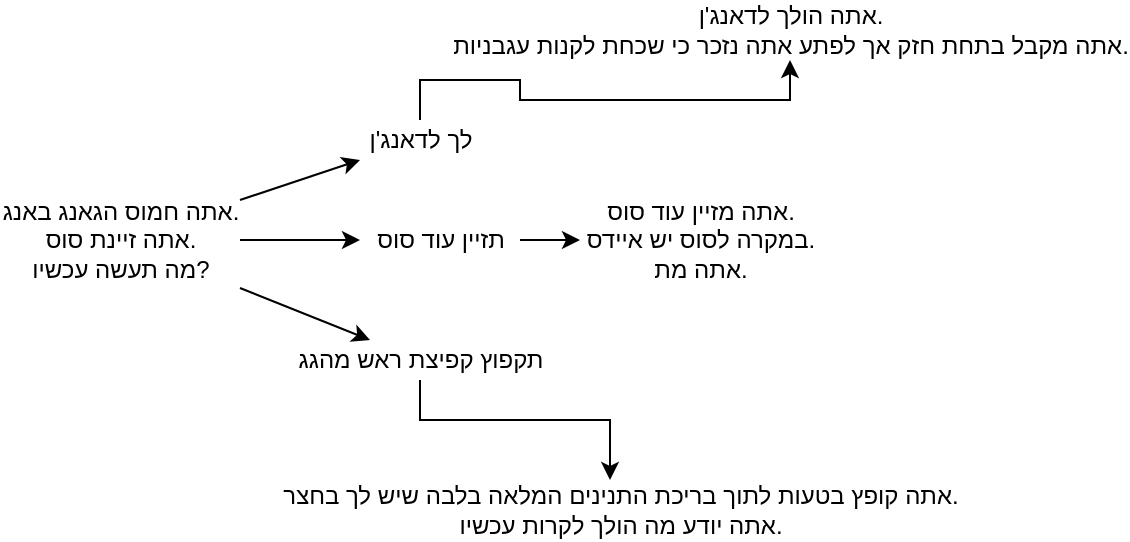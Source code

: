 <mxfile version="14.1.2" type="github">
  <diagram id="Cu5V5KgqSv17Ko4OS9BQ" name="Page-1">
    <mxGraphModel dx="687" dy="374" grid="1" gridSize="10" guides="1" tooltips="1" connect="1" arrows="1" fold="1" page="1" pageScale="1" pageWidth="2400" pageHeight="1400" math="0" shadow="0">
      <root>
        <mxCell id="0" />
        <mxCell id="1" parent="0" />
        <mxCell id="gz2-CgeXObaSSJoPXU8p-1" value="אתה חמוס הגאנג באנג.&lt;br&gt;אתה זיינת סוס.&lt;br&gt;מה תעשה עכשיו?" style="text;html=1;align=center;verticalAlign=middle;resizable=0;points=[];autosize=1;" vertex="1" parent="1">
          <mxGeometry x="10" y="555" width="120" height="50" as="geometry" />
        </mxCell>
        <mxCell id="gz2-CgeXObaSSJoPXU8p-13" value="" style="edgeStyle=orthogonalEdgeStyle;rounded=0;orthogonalLoop=1;jettySize=auto;html=1;" edge="1" parent="1" source="gz2-CgeXObaSSJoPXU8p-2" target="gz2-CgeXObaSSJoPXU8p-12">
          <mxGeometry relative="1" as="geometry" />
        </mxCell>
        <mxCell id="gz2-CgeXObaSSJoPXU8p-2" value="תזיין עוד סוס" style="text;html=1;align=center;verticalAlign=middle;resizable=0;points=[];autosize=1;" vertex="1" parent="1">
          <mxGeometry x="190" y="570" width="80" height="20" as="geometry" />
        </mxCell>
        <mxCell id="gz2-CgeXObaSSJoPXU8p-3" value="" style="endArrow=classic;html=1;" edge="1" parent="1" source="gz2-CgeXObaSSJoPXU8p-1" target="gz2-CgeXObaSSJoPXU8p-2">
          <mxGeometry width="50" height="50" relative="1" as="geometry">
            <mxPoint x="370" y="980" as="sourcePoint" />
            <mxPoint x="420" y="930" as="targetPoint" />
          </mxGeometry>
        </mxCell>
        <mxCell id="gz2-CgeXObaSSJoPXU8p-17" value="" style="edgeStyle=orthogonalEdgeStyle;rounded=0;orthogonalLoop=1;jettySize=auto;html=1;" edge="1" parent="1" source="gz2-CgeXObaSSJoPXU8p-4" target="gz2-CgeXObaSSJoPXU8p-16">
          <mxGeometry relative="1" as="geometry" />
        </mxCell>
        <mxCell id="gz2-CgeXObaSSJoPXU8p-4" value="לך לדאנג&#39;ן" style="text;html=1;align=center;verticalAlign=middle;resizable=0;points=[];autosize=1;" vertex="1" parent="1">
          <mxGeometry x="190" y="520" width="60" height="20" as="geometry" />
        </mxCell>
        <mxCell id="gz2-CgeXObaSSJoPXU8p-7" value="" style="endArrow=classic;html=1;" edge="1" parent="1" source="gz2-CgeXObaSSJoPXU8p-1" target="gz2-CgeXObaSSJoPXU8p-4">
          <mxGeometry width="50" height="50" relative="1" as="geometry">
            <mxPoint x="340" y="620" as="sourcePoint" />
            <mxPoint x="390" y="570" as="targetPoint" />
          </mxGeometry>
        </mxCell>
        <mxCell id="gz2-CgeXObaSSJoPXU8p-15" value="" style="edgeStyle=orthogonalEdgeStyle;rounded=0;orthogonalLoop=1;jettySize=auto;html=1;" edge="1" parent="1" source="gz2-CgeXObaSSJoPXU8p-8" target="gz2-CgeXObaSSJoPXU8p-14">
          <mxGeometry relative="1" as="geometry">
            <Array as="points">
              <mxPoint x="220" y="670" />
              <mxPoint x="315" y="670" />
            </Array>
          </mxGeometry>
        </mxCell>
        <mxCell id="gz2-CgeXObaSSJoPXU8p-8" value="תקפוץ קפיצת ראש מהגג" style="text;html=1;align=center;verticalAlign=middle;resizable=0;points=[];autosize=1;" vertex="1" parent="1">
          <mxGeometry x="155" y="630" width="130" height="20" as="geometry" />
        </mxCell>
        <mxCell id="gz2-CgeXObaSSJoPXU8p-10" value="" style="endArrow=classic;html=1;" edge="1" parent="1" source="gz2-CgeXObaSSJoPXU8p-1" target="gz2-CgeXObaSSJoPXU8p-8">
          <mxGeometry width="50" height="50" relative="1" as="geometry">
            <mxPoint x="340" y="620" as="sourcePoint" />
            <mxPoint x="390" y="570" as="targetPoint" />
          </mxGeometry>
        </mxCell>
        <mxCell id="gz2-CgeXObaSSJoPXU8p-12" value="אתה מזיין עוד סוס.&lt;br&gt;במקרה לסוס יש איידס.&lt;br&gt;אתה מת." style="text;html=1;align=center;verticalAlign=middle;resizable=0;points=[];autosize=1;" vertex="1" parent="1">
          <mxGeometry x="300" y="555" width="120" height="50" as="geometry" />
        </mxCell>
        <mxCell id="gz2-CgeXObaSSJoPXU8p-14" value="אתה קופץ בטעות לתוך בריכת התנינים המלאה בלבה שיש לך בחצר.&lt;br&gt;אתה יודע מה הולך לקרות עכשיו." style="text;html=1;align=center;verticalAlign=middle;resizable=0;points=[];autosize=1;" vertex="1" parent="1">
          <mxGeometry x="155" y="700" width="330" height="30" as="geometry" />
        </mxCell>
        <mxCell id="gz2-CgeXObaSSJoPXU8p-16" value="אתה הולך לדאנג&#39;ן.&lt;br&gt;אתה מקבל בתחת חזק אך לפתע אתה נזכר כי שכחת לקנות עגבניות." style="text;html=1;align=center;verticalAlign=middle;resizable=0;points=[];autosize=1;" vertex="1" parent="1">
          <mxGeometry x="240" y="460" width="330" height="30" as="geometry" />
        </mxCell>
      </root>
    </mxGraphModel>
  </diagram>
</mxfile>
